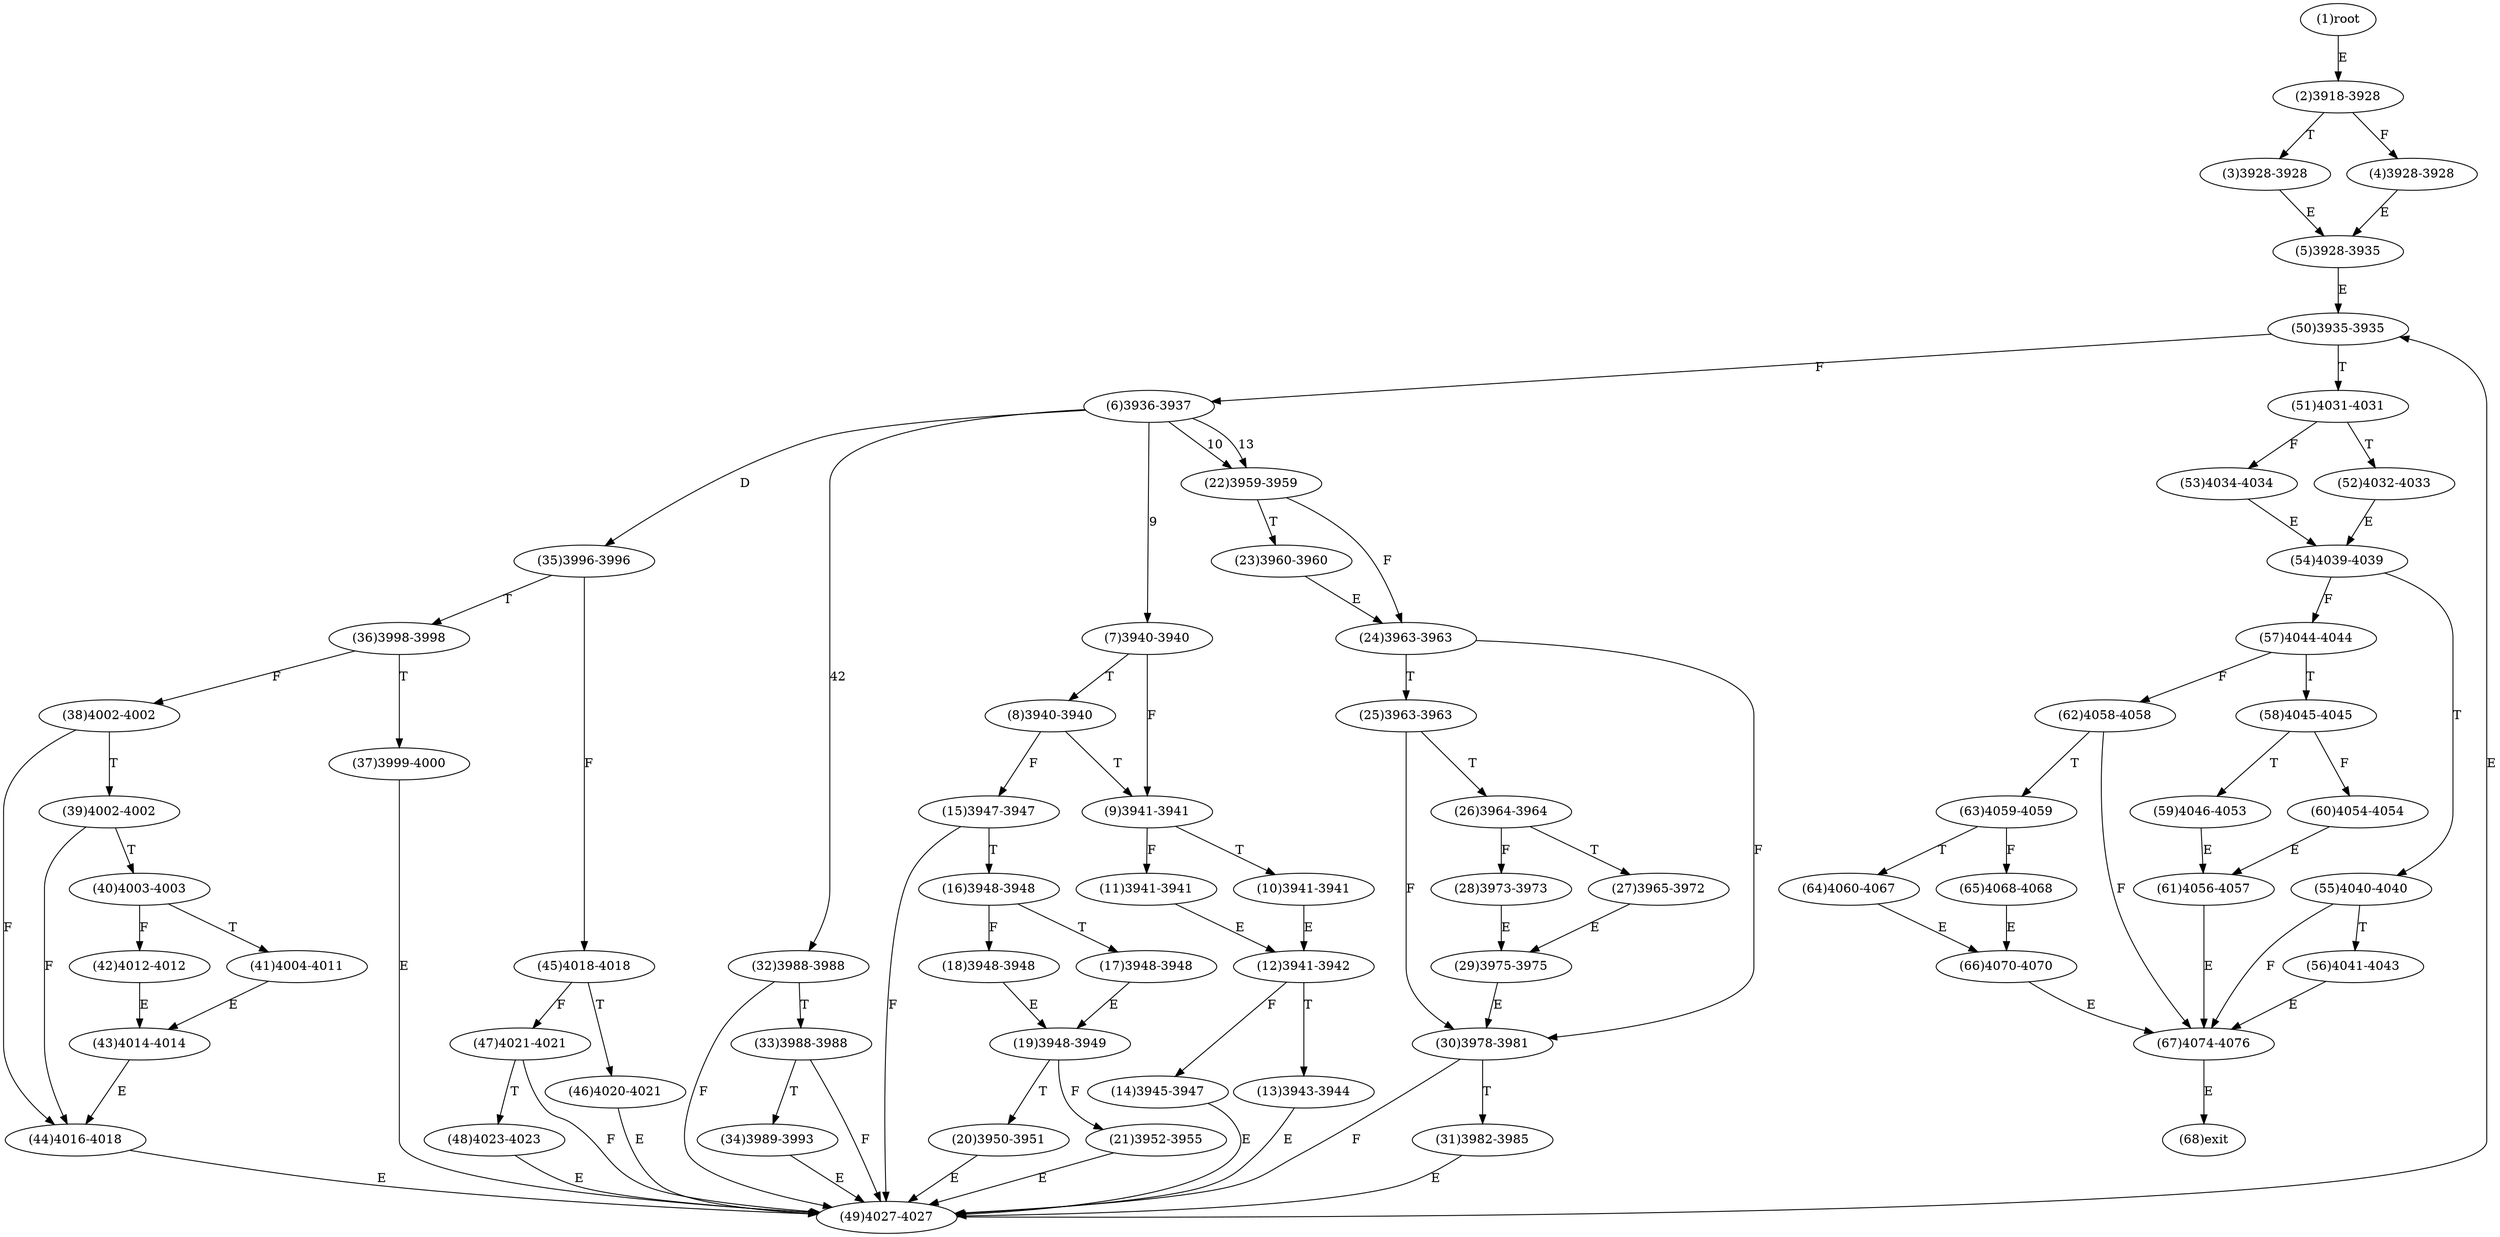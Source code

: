 digraph "" { 
1[ label="(1)root"];
2[ label="(2)3918-3928"];
3[ label="(3)3928-3928"];
4[ label="(4)3928-3928"];
5[ label="(5)3928-3935"];
6[ label="(6)3936-3937"];
7[ label="(7)3940-3940"];
8[ label="(8)3940-3940"];
9[ label="(9)3941-3941"];
10[ label="(10)3941-3941"];
11[ label="(11)3941-3941"];
12[ label="(12)3941-3942"];
13[ label="(13)3943-3944"];
14[ label="(14)3945-3947"];
15[ label="(15)3947-3947"];
17[ label="(17)3948-3948"];
16[ label="(16)3948-3948"];
19[ label="(19)3948-3949"];
18[ label="(18)3948-3948"];
21[ label="(21)3952-3955"];
20[ label="(20)3950-3951"];
23[ label="(23)3960-3960"];
22[ label="(22)3959-3959"];
25[ label="(25)3963-3963"];
24[ label="(24)3963-3963"];
27[ label="(27)3965-3972"];
26[ label="(26)3964-3964"];
29[ label="(29)3975-3975"];
28[ label="(28)3973-3973"];
31[ label="(31)3982-3985"];
30[ label="(30)3978-3981"];
34[ label="(34)3989-3993"];
35[ label="(35)3996-3996"];
32[ label="(32)3988-3988"];
33[ label="(33)3988-3988"];
38[ label="(38)4002-4002"];
39[ label="(39)4002-4002"];
36[ label="(36)3998-3998"];
37[ label="(37)3999-4000"];
42[ label="(42)4012-4012"];
43[ label="(43)4014-4014"];
40[ label="(40)4003-4003"];
41[ label="(41)4004-4011"];
46[ label="(46)4020-4021"];
47[ label="(47)4021-4021"];
44[ label="(44)4016-4018"];
45[ label="(45)4018-4018"];
51[ label="(51)4031-4031"];
50[ label="(50)3935-3935"];
49[ label="(49)4027-4027"];
48[ label="(48)4023-4023"];
55[ label="(55)4040-4040"];
54[ label="(54)4039-4039"];
53[ label="(53)4034-4034"];
52[ label="(52)4032-4033"];
59[ label="(59)4046-4053"];
58[ label="(58)4045-4045"];
57[ label="(57)4044-4044"];
56[ label="(56)4041-4043"];
63[ label="(63)4059-4059"];
62[ label="(62)4058-4058"];
61[ label="(61)4056-4057"];
60[ label="(60)4054-4054"];
68[ label="(68)exit"];
64[ label="(64)4060-4067"];
65[ label="(65)4068-4068"];
66[ label="(66)4070-4070"];
67[ label="(67)4074-4076"];
1->2[ label="E"];
2->4[ label="F"];
2->3[ label="T"];
3->5[ label="E"];
4->5[ label="E"];
5->50[ label="E"];
6->7[ label="9"];
6->22[ label="10"];
6->22[ label="13"];
6->32[ label="42"];
6->35[ label="D"];
7->9[ label="F"];
7->8[ label="T"];
8->15[ label="F"];
8->9[ label="T"];
9->11[ label="F"];
9->10[ label="T"];
10->12[ label="E"];
11->12[ label="E"];
12->14[ label="F"];
12->13[ label="T"];
13->49[ label="E"];
14->49[ label="E"];
15->49[ label="F"];
15->16[ label="T"];
16->18[ label="F"];
16->17[ label="T"];
17->19[ label="E"];
18->19[ label="E"];
19->21[ label="F"];
19->20[ label="T"];
20->49[ label="E"];
21->49[ label="E"];
22->24[ label="F"];
22->23[ label="T"];
23->24[ label="E"];
24->30[ label="F"];
24->25[ label="T"];
25->30[ label="F"];
25->26[ label="T"];
26->28[ label="F"];
26->27[ label="T"];
27->29[ label="E"];
28->29[ label="E"];
29->30[ label="E"];
30->49[ label="F"];
30->31[ label="T"];
31->49[ label="E"];
32->49[ label="F"];
32->33[ label="T"];
33->49[ label="F"];
33->34[ label="T"];
34->49[ label="E"];
35->45[ label="F"];
35->36[ label="T"];
36->38[ label="F"];
36->37[ label="T"];
37->49[ label="E"];
38->44[ label="F"];
38->39[ label="T"];
39->44[ label="F"];
39->40[ label="T"];
40->42[ label="F"];
40->41[ label="T"];
41->43[ label="E"];
42->43[ label="E"];
43->44[ label="E"];
44->49[ label="E"];
45->47[ label="F"];
45->46[ label="T"];
46->49[ label="E"];
47->49[ label="F"];
47->48[ label="T"];
48->49[ label="E"];
49->50[ label="E"];
50->6[ label="F"];
50->51[ label="T"];
51->53[ label="F"];
51->52[ label="T"];
52->54[ label="E"];
53->54[ label="E"];
54->57[ label="F"];
54->55[ label="T"];
55->67[ label="F"];
55->56[ label="T"];
56->67[ label="E"];
57->62[ label="F"];
57->58[ label="T"];
58->60[ label="F"];
58->59[ label="T"];
59->61[ label="E"];
60->61[ label="E"];
61->67[ label="E"];
62->67[ label="F"];
62->63[ label="T"];
63->65[ label="F"];
63->64[ label="T"];
64->66[ label="E"];
65->66[ label="E"];
66->67[ label="E"];
67->68[ label="E"];
}